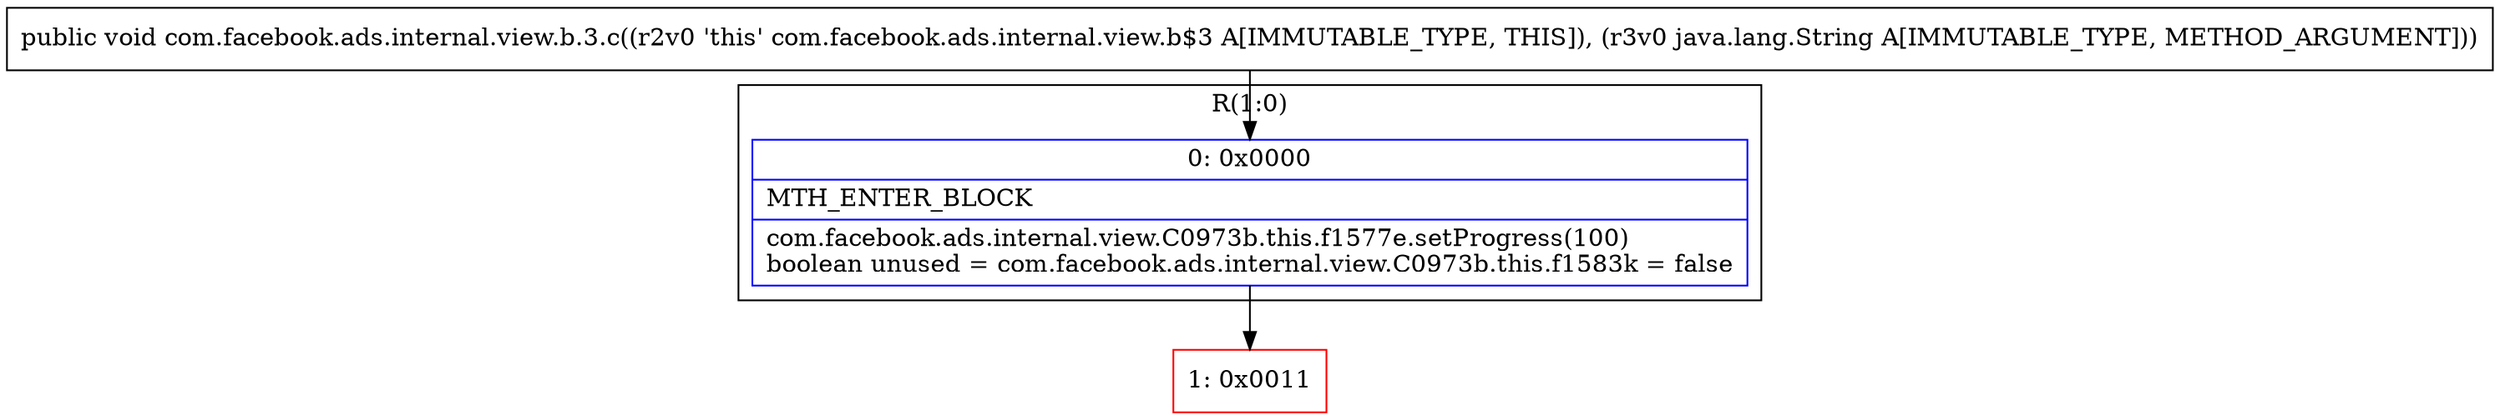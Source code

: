 digraph "CFG forcom.facebook.ads.internal.view.b.3.c(Ljava\/lang\/String;)V" {
subgraph cluster_Region_1459510405 {
label = "R(1:0)";
node [shape=record,color=blue];
Node_0 [shape=record,label="{0\:\ 0x0000|MTH_ENTER_BLOCK\l|com.facebook.ads.internal.view.C0973b.this.f1577e.setProgress(100)\lboolean unused = com.facebook.ads.internal.view.C0973b.this.f1583k = false\l}"];
}
Node_1 [shape=record,color=red,label="{1\:\ 0x0011}"];
MethodNode[shape=record,label="{public void com.facebook.ads.internal.view.b.3.c((r2v0 'this' com.facebook.ads.internal.view.b$3 A[IMMUTABLE_TYPE, THIS]), (r3v0 java.lang.String A[IMMUTABLE_TYPE, METHOD_ARGUMENT])) }"];
MethodNode -> Node_0;
Node_0 -> Node_1;
}

